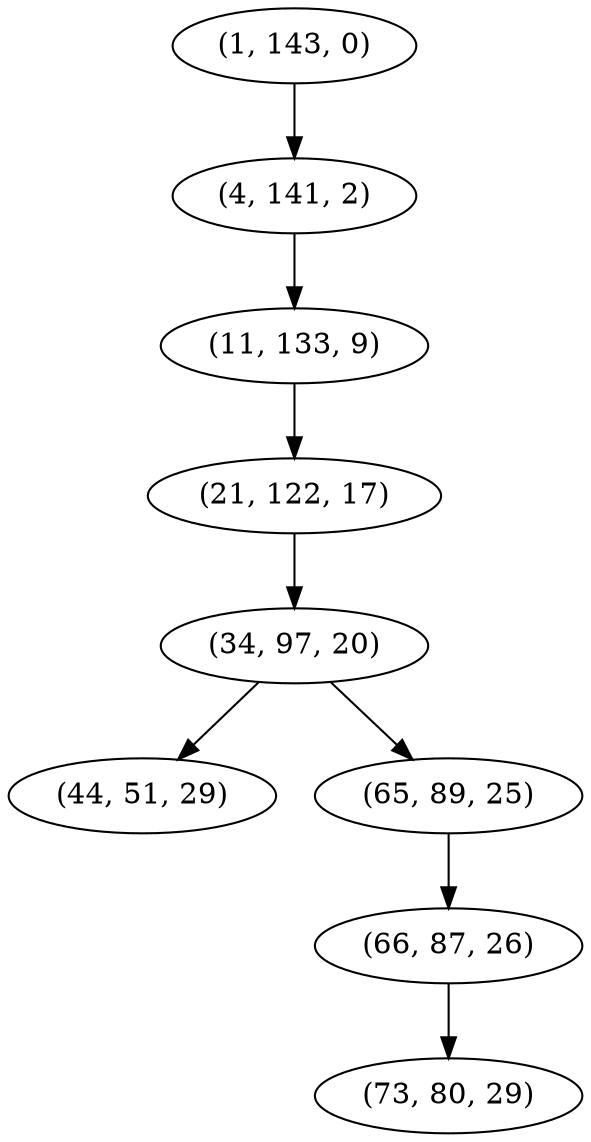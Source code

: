digraph tree {
    "(1, 143, 0)";
    "(4, 141, 2)";
    "(11, 133, 9)";
    "(21, 122, 17)";
    "(34, 97, 20)";
    "(44, 51, 29)";
    "(65, 89, 25)";
    "(66, 87, 26)";
    "(73, 80, 29)";
    "(1, 143, 0)" -> "(4, 141, 2)";
    "(4, 141, 2)" -> "(11, 133, 9)";
    "(11, 133, 9)" -> "(21, 122, 17)";
    "(21, 122, 17)" -> "(34, 97, 20)";
    "(34, 97, 20)" -> "(44, 51, 29)";
    "(34, 97, 20)" -> "(65, 89, 25)";
    "(65, 89, 25)" -> "(66, 87, 26)";
    "(66, 87, 26)" -> "(73, 80, 29)";
}
